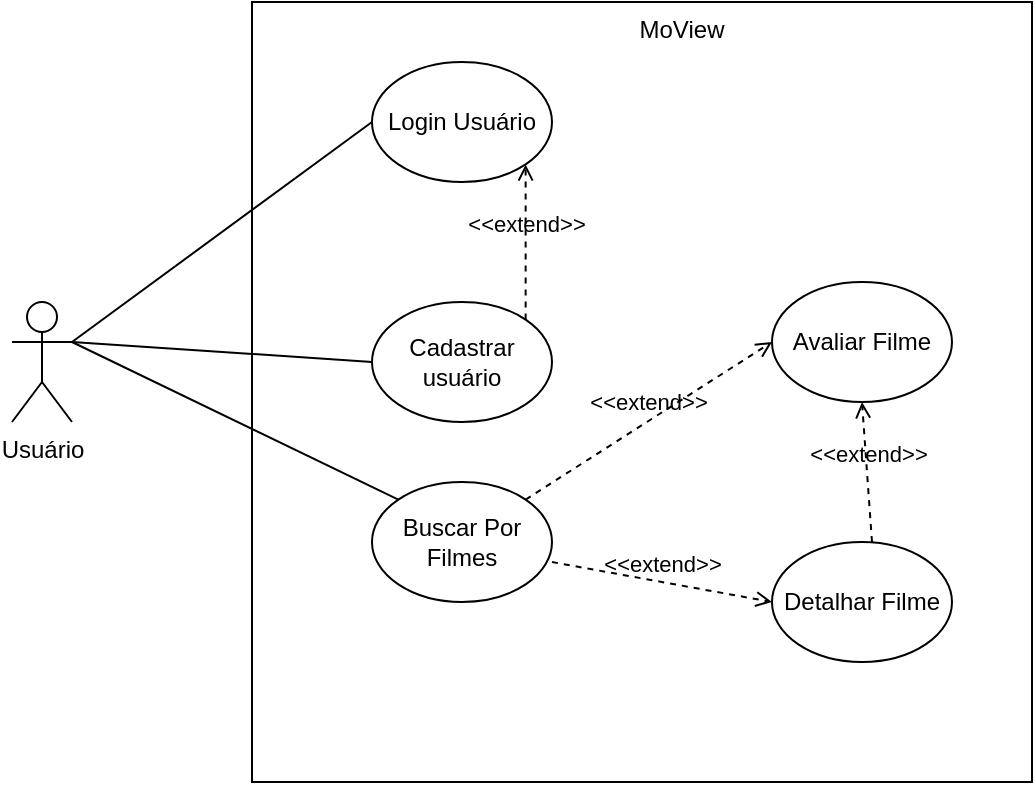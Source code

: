 <mxfile version="22.0.4" type="google">
  <diagram name="Page-1" id="nX9-_jQTFzbznbtol3L9">
    <mxGraphModel grid="1" page="1" gridSize="10" guides="1" tooltips="1" connect="1" arrows="1" fold="1" pageScale="1" pageWidth="1600" pageHeight="900" math="0" shadow="0">
      <root>
        <mxCell id="0" />
        <mxCell id="1" parent="0" />
        <mxCell id="Rha3YxTJj9hbvIwffvZX-1" value="Usuário" style="shape=umlActor;verticalLabelPosition=bottom;verticalAlign=top;html=1;outlineConnect=0;" vertex="1" parent="1">
          <mxGeometry x="330" y="220" width="30" height="60" as="geometry" />
        </mxCell>
        <mxCell id="Rha3YxTJj9hbvIwffvZX-2" value="&lt;blockquote style=&quot;margin: 0 0 0 40px; border: none; padding: 0px;&quot;&gt;&lt;div style=&quot;&quot;&gt;&lt;span style=&quot;background-color: initial;&quot;&gt;MoView&lt;/span&gt;&lt;/div&gt;&lt;/blockquote&gt;" style="whiteSpace=wrap;html=1;aspect=fixed;align=center;horizontal=1;verticalAlign=top;" vertex="1" parent="1">
          <mxGeometry x="450" y="70" width="390" height="390" as="geometry" />
        </mxCell>
        <mxCell id="Rha3YxTJj9hbvIwffvZX-3" value="Cadastrar usuário" style="ellipse;whiteSpace=wrap;html=1;" vertex="1" parent="1">
          <mxGeometry x="510" y="220" width="90" height="60" as="geometry" />
        </mxCell>
        <mxCell id="Rha3YxTJj9hbvIwffvZX-4" value="Login Usuário" style="ellipse;whiteSpace=wrap;html=1;" vertex="1" parent="1">
          <mxGeometry x="510" y="100" width="90" height="60" as="geometry" />
        </mxCell>
        <mxCell id="Rha3YxTJj9hbvIwffvZX-5" value="Buscar Por Filmes" style="ellipse;whiteSpace=wrap;html=1;" vertex="1" parent="1">
          <mxGeometry x="510" y="310" width="90" height="60" as="geometry" />
        </mxCell>
        <mxCell id="Rha3YxTJj9hbvIwffvZX-6" value="Avaliar Filme" style="ellipse;whiteSpace=wrap;html=1;" vertex="1" parent="1">
          <mxGeometry x="710" y="210" width="90" height="60" as="geometry" />
        </mxCell>
        <mxCell id="Rha3YxTJj9hbvIwffvZX-7" value="" style="endArrow=none;html=1;rounded=0;exitX=1;exitY=0.333;exitDx=0;exitDy=0;exitPerimeter=0;entryX=0;entryY=0.5;entryDx=0;entryDy=0;" edge="1" parent="1" source="Rha3YxTJj9hbvIwffvZX-1" target="Rha3YxTJj9hbvIwffvZX-4">
          <mxGeometry width="50" height="50" relative="1" as="geometry">
            <mxPoint x="700" y="430" as="sourcePoint" />
            <mxPoint x="750" y="380" as="targetPoint" />
          </mxGeometry>
        </mxCell>
        <mxCell id="Rha3YxTJj9hbvIwffvZX-8" value="" style="endArrow=none;html=1;rounded=0;exitX=1;exitY=0.333;exitDx=0;exitDy=0;exitPerimeter=0;entryX=0;entryY=0.5;entryDx=0;entryDy=0;" edge="1" parent="1" source="Rha3YxTJj9hbvIwffvZX-1" target="Rha3YxTJj9hbvIwffvZX-3">
          <mxGeometry width="50" height="50" relative="1" as="geometry">
            <mxPoint x="700" y="430" as="sourcePoint" />
            <mxPoint x="750" y="380" as="targetPoint" />
          </mxGeometry>
        </mxCell>
        <mxCell id="Rha3YxTJj9hbvIwffvZX-9" value="&amp;lt;&amp;lt;extend&amp;gt;&amp;gt;" style="html=1;verticalAlign=bottom;labelBackgroundColor=none;endArrow=open;endFill=0;dashed=1;rounded=0;exitX=1;exitY=0;exitDx=0;exitDy=0;entryX=1;entryY=1;entryDx=0;entryDy=0;" edge="1" parent="1" source="Rha3YxTJj9hbvIwffvZX-3" target="Rha3YxTJj9hbvIwffvZX-4">
          <mxGeometry width="160" relative="1" as="geometry">
            <mxPoint x="414" y="360" as="sourcePoint" />
            <mxPoint x="450" y="420" as="targetPoint" />
          </mxGeometry>
        </mxCell>
        <mxCell id="Rha3YxTJj9hbvIwffvZX-10" value="" style="endArrow=none;html=1;rounded=0;entryX=0;entryY=0;entryDx=0;entryDy=0;" edge="1" parent="1" target="Rha3YxTJj9hbvIwffvZX-5">
          <mxGeometry width="50" height="50" relative="1" as="geometry">
            <mxPoint x="360" y="240" as="sourcePoint" />
            <mxPoint x="750" y="380" as="targetPoint" />
          </mxGeometry>
        </mxCell>
        <mxCell id="Rha3YxTJj9hbvIwffvZX-12" value="Detalhar Filme" style="ellipse;whiteSpace=wrap;html=1;" vertex="1" parent="1">
          <mxGeometry x="710" y="340" width="90" height="60" as="geometry" />
        </mxCell>
        <mxCell id="Rha3YxTJj9hbvIwffvZX-13" value="&amp;lt;&amp;lt;extend&amp;gt;&amp;gt;" style="html=1;verticalAlign=bottom;labelBackgroundColor=none;endArrow=open;endFill=0;dashed=1;rounded=0;exitX=1;exitY=0;exitDx=0;exitDy=0;entryX=0;entryY=0.5;entryDx=0;entryDy=0;" edge="1" parent="1" source="Rha3YxTJj9hbvIwffvZX-5" target="Rha3YxTJj9hbvIwffvZX-6">
          <mxGeometry width="160" relative="1" as="geometry">
            <mxPoint x="600" y="340" as="sourcePoint" />
            <mxPoint x="600" y="262" as="targetPoint" />
          </mxGeometry>
        </mxCell>
        <mxCell id="Rha3YxTJj9hbvIwffvZX-14" value="&amp;lt;&amp;lt;extend&amp;gt;&amp;gt;" style="html=1;verticalAlign=bottom;labelBackgroundColor=none;endArrow=open;endFill=0;dashed=1;rounded=0;exitX=1;exitY=0.667;exitDx=0;exitDy=0;entryX=0;entryY=0.5;entryDx=0;entryDy=0;exitPerimeter=0;" edge="1" parent="1" source="Rha3YxTJj9hbvIwffvZX-5" target="Rha3YxTJj9hbvIwffvZX-12">
          <mxGeometry width="160" relative="1" as="geometry">
            <mxPoint x="597" y="329" as="sourcePoint" />
            <mxPoint x="720" y="250" as="targetPoint" />
          </mxGeometry>
        </mxCell>
        <mxCell id="Rha3YxTJj9hbvIwffvZX-15" value="&amp;lt;&amp;lt;extend&amp;gt;&amp;gt;" style="html=1;verticalAlign=bottom;labelBackgroundColor=none;endArrow=open;endFill=0;dashed=1;rounded=0;exitX=1;exitY=0.667;exitDx=0;exitDy=0;entryX=0.5;entryY=1;entryDx=0;entryDy=0;exitPerimeter=0;" edge="1" parent="1" target="Rha3YxTJj9hbvIwffvZX-6">
          <mxGeometry width="160" relative="1" as="geometry">
            <mxPoint x="760" y="340" as="sourcePoint" />
            <mxPoint x="870" y="360" as="targetPoint" />
          </mxGeometry>
        </mxCell>
      </root>
    </mxGraphModel>
  </diagram>
</mxfile>
